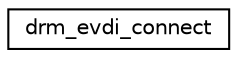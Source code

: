 digraph "圖形化之類別階層"
{
 // LATEX_PDF_SIZE
  edge [fontname="Helvetica",fontsize="10",labelfontname="Helvetica",labelfontsize="10"];
  node [fontname="Helvetica",fontsize="10",shape=record];
  rankdir="LR";
  Node0 [label="drm_evdi_connect",height=0.2,width=0.4,color="black", fillcolor="white", style="filled",URL="$structdrm__evdi__connect.html",tooltip=" "];
}
